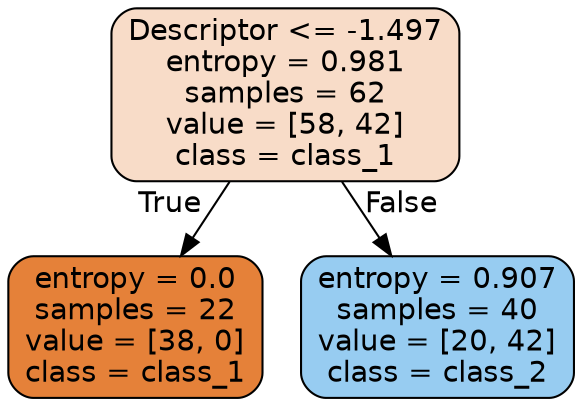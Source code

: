 digraph Tree {
node [shape=box, style="filled, rounded", color="black", fontname="helvetica"] ;
edge [fontname="helvetica"] ;
0 [label="Descriptor <= -1.497\nentropy = 0.981\nsamples = 62\nvalue = [58, 42]\nclass = class_1", fillcolor="#f8dcc8"] ;
1 [label="entropy = 0.0\nsamples = 22\nvalue = [38, 0]\nclass = class_1", fillcolor="#e58139"] ;
0 -> 1 [labeldistance=2.5, labelangle=45, headlabel="True"] ;
2 [label="entropy = 0.907\nsamples = 40\nvalue = [20, 42]\nclass = class_2", fillcolor="#97ccf1"] ;
0 -> 2 [labeldistance=2.5, labelangle=-45, headlabel="False"] ;
}